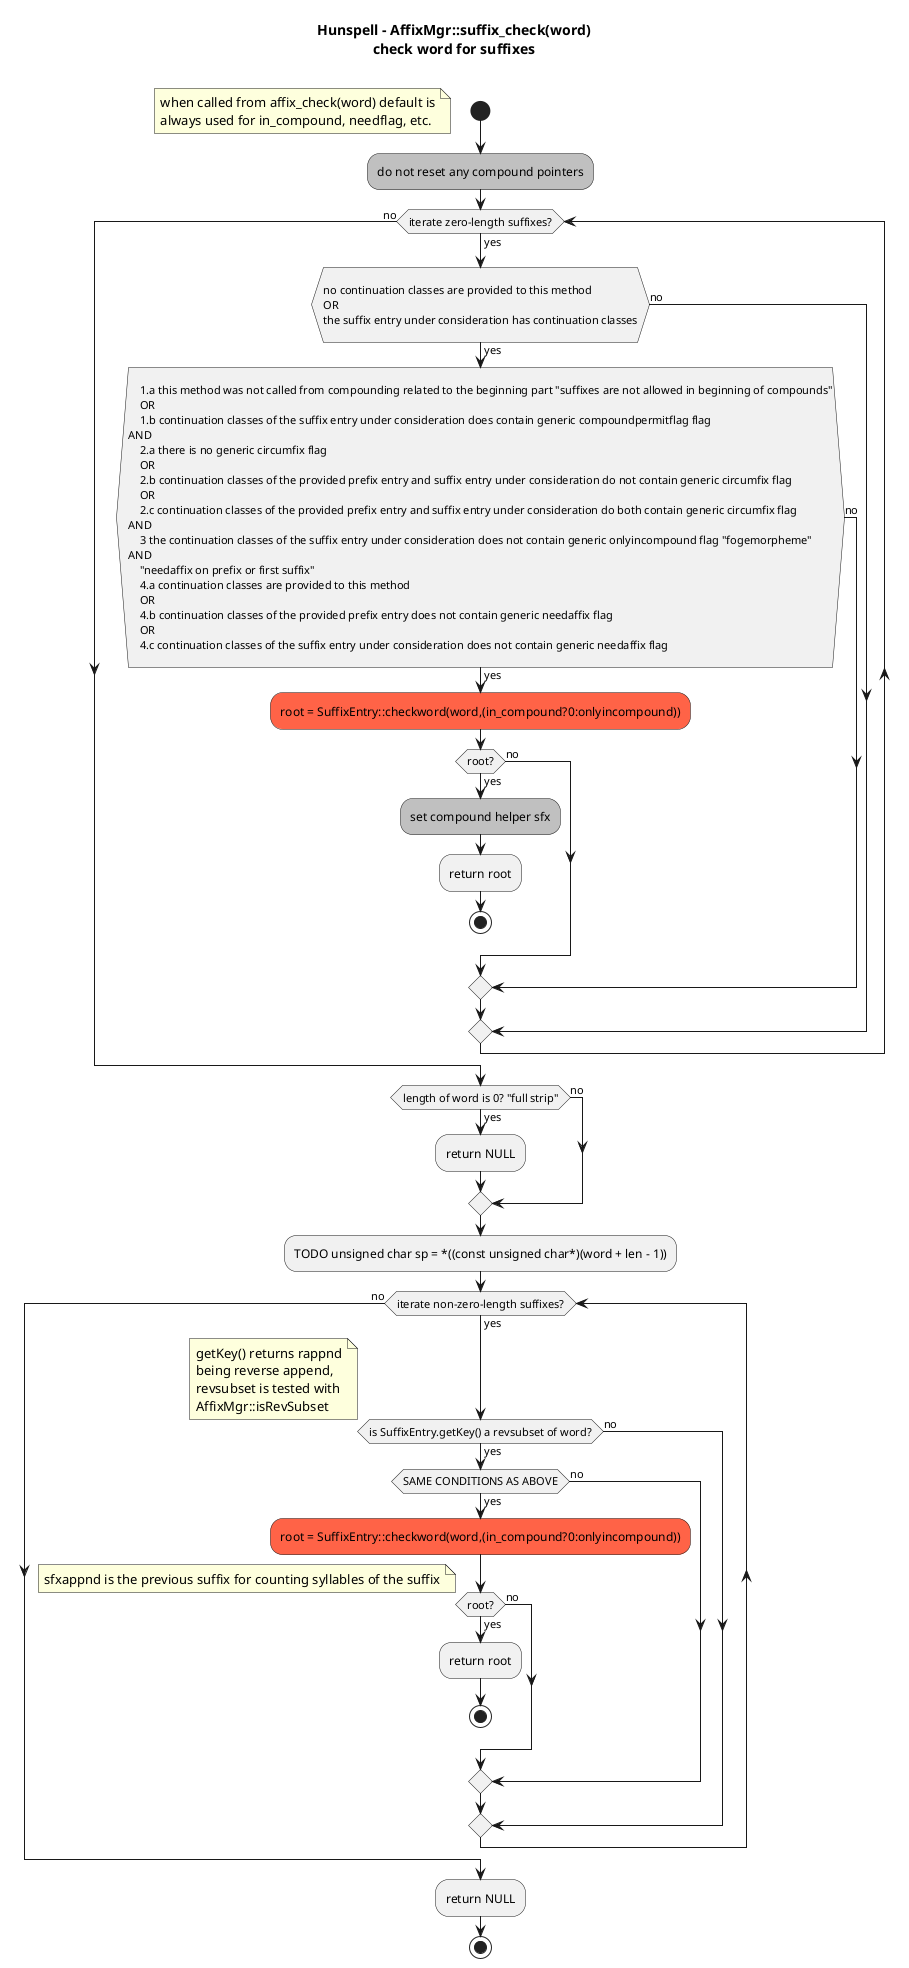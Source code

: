 @startuml
skinparam backgroundcolor White|White

title Hunspell - AffixMgr::suffix_check(word)\ncheck word for suffixes\n

start
floating note: when called from affix_check(word) default is\nalways used for in_compound, needflag, etc.

#silver:do not reset any compound pointers;
while (iterate zero-length suffixes?) is (yes)
	if (
no continuation classes are provided to this method
OR
the suffix entry under consideration has continuation classes
	) then (yes)
		if (
    1.a this method was not called from compounding related to the beginning part "suffixes are not allowed in beginning of compounds"
    OR
    1.b continuation classes of the suffix entry under consideration does contain generic compoundpermitflag flag
AND
    2.a there is no generic circumfix flag
    OR
    2.b continuation classes of the provided prefix entry and suffix entry under consideration do not contain generic circumfix flag
    OR
    2.c continuation classes of the provided prefix entry and suffix entry under consideration do both contain generic circumfix flag	
AND
    3 the continuation classes of the suffix entry under consideration does not contain generic onlyincompound flag "fogemorpheme"
AND
    "needaffix on prefix or first suffix"
    4.a continuation classes are provided to this method
    OR
    4.b continuation classes of the provided prefix entry does not contain generic needaffix flag
    OR
    4.c continuation classes of the suffix entry under consideration does not contain generic needaffix flag
		) then (yes)
			#tomato:root = SuffixEntry::checkword(word,(in_compound?0:onlyincompound));
			if (root?) then (yes)
				#silver:set compound helper sfx;
				:return root;
				stop
			else (no)
			endif
		else (no)
		endif
	else (no)
	endif
endwhile (no)

if (length of word is 0? "full strip") then (yes)
	:return NULL;
else (no)
endif

:TODO unsigned char sp = *((const unsigned char*)(word + len - 1));
while (iterate non-zero-length suffixes?) is (yes)
	if (is SuffixEntry.getKey() a revsubset of word?) then (yes)
		floating note: getKey() returns rappnd\nbeing reverse append,\nrevsubset is tested with\nAffixMgr::isRevSubset
		if (SAME CONDITIONS AS ABOVE) then (yes)
			#tomato:root = SuffixEntry::checkword(word,(in_compound?0:onlyincompound));
			if (root?) then (yes)
				floating note: sfxappnd is the previous suffix for counting syllables of the suffix

				:return root;
				stop
			else (no)
			endif
		else (no)
		endif
	else (no)
	endif
endwhile (no)

:return NULL;
stop

@enduml
